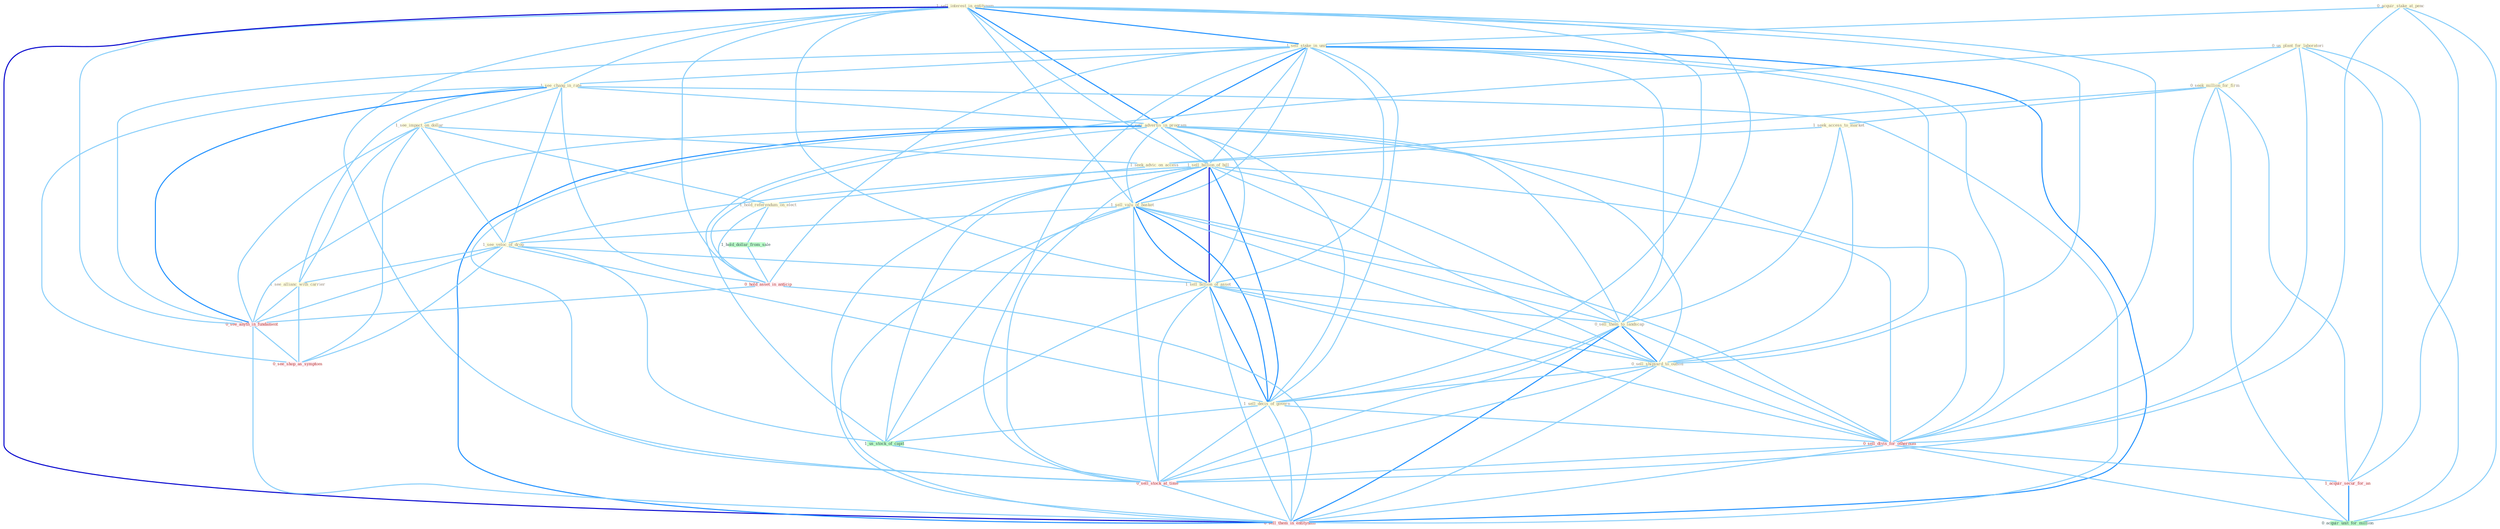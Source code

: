 Graph G{ 
    node
    [shape=polygon,style=filled,width=.5,height=.06,color="#BDFCC9",fixedsize=true,fontsize=4,
    fontcolor="#2f4f4f"];
    {node
    [color="#ffffe0", fontcolor="#8b7d6b"] "0_acquir_stake_at_penc " "1_sell_interest_in_entitynam " "1_sell_stake_in_unit " "1_see_chang_in_rate " "1_sell_advertis_in_program " "1_see_impact_on_dollar " "1_sell_billion_of_bill " "1_sell_valu_of_basket " "1_see_veloc_of_drop " "0_us_plant_for_laboratori " "0_seek_million_for_firm " "1_seek_access_to_market " "1_see_allianc_with_carrier " "1_seek_advic_on_access " "1_sell_billion_of_asset " "1_hold_referendum_on_elect " "0_sell_them_to_landscap " "0_sell_shipyard_to_outsid " "1_sell_decis_of_govern "}
{node [color="#fff0f5", fontcolor="#b22222"] "0_sell_divis_for_othernum " "1_acquir_secur_for_an " "0_hold_asset_in_anticip " "0_sell_stock_at_time " "0_see_anyth_in_fundament " "0_see_shop_as_symptom " "0_sell_them_in_entitynam "}
edge [color="#B0E2FF"];

	"0_acquir_stake_at_penc " -- "1_sell_stake_in_unit " [w="1", color="#87cefa" ];
	"0_acquir_stake_at_penc " -- "1_acquir_secur_for_an " [w="1", color="#87cefa" ];
	"0_acquir_stake_at_penc " -- "0_sell_stock_at_time " [w="1", color="#87cefa" ];
	"0_acquir_stake_at_penc " -- "0_acquir_unit_for_million " [w="1", color="#87cefa" ];
	"1_sell_interest_in_entitynam " -- "1_sell_stake_in_unit " [w="2", color="#1e90ff" , len=0.8];
	"1_sell_interest_in_entitynam " -- "1_see_chang_in_rate " [w="1", color="#87cefa" ];
	"1_sell_interest_in_entitynam " -- "1_sell_advertis_in_program " [w="2", color="#1e90ff" , len=0.8];
	"1_sell_interest_in_entitynam " -- "1_sell_billion_of_bill " [w="1", color="#87cefa" ];
	"1_sell_interest_in_entitynam " -- "1_sell_valu_of_basket " [w="1", color="#87cefa" ];
	"1_sell_interest_in_entitynam " -- "1_sell_billion_of_asset " [w="1", color="#87cefa" ];
	"1_sell_interest_in_entitynam " -- "0_sell_them_to_landscap " [w="1", color="#87cefa" ];
	"1_sell_interest_in_entitynam " -- "0_sell_shipyard_to_outsid " [w="1", color="#87cefa" ];
	"1_sell_interest_in_entitynam " -- "1_sell_decis_of_govern " [w="1", color="#87cefa" ];
	"1_sell_interest_in_entitynam " -- "0_sell_divis_for_othernum " [w="1", color="#87cefa" ];
	"1_sell_interest_in_entitynam " -- "0_hold_asset_in_anticip " [w="1", color="#87cefa" ];
	"1_sell_interest_in_entitynam " -- "0_sell_stock_at_time " [w="1", color="#87cefa" ];
	"1_sell_interest_in_entitynam " -- "0_see_anyth_in_fundament " [w="1", color="#87cefa" ];
	"1_sell_interest_in_entitynam " -- "0_sell_them_in_entitynam " [w="3", color="#0000cd" , len=0.6];
	"1_sell_stake_in_unit " -- "1_see_chang_in_rate " [w="1", color="#87cefa" ];
	"1_sell_stake_in_unit " -- "1_sell_advertis_in_program " [w="2", color="#1e90ff" , len=0.8];
	"1_sell_stake_in_unit " -- "1_sell_billion_of_bill " [w="1", color="#87cefa" ];
	"1_sell_stake_in_unit " -- "1_sell_valu_of_basket " [w="1", color="#87cefa" ];
	"1_sell_stake_in_unit " -- "1_sell_billion_of_asset " [w="1", color="#87cefa" ];
	"1_sell_stake_in_unit " -- "0_sell_them_to_landscap " [w="1", color="#87cefa" ];
	"1_sell_stake_in_unit " -- "0_sell_shipyard_to_outsid " [w="1", color="#87cefa" ];
	"1_sell_stake_in_unit " -- "1_sell_decis_of_govern " [w="1", color="#87cefa" ];
	"1_sell_stake_in_unit " -- "0_sell_divis_for_othernum " [w="1", color="#87cefa" ];
	"1_sell_stake_in_unit " -- "0_hold_asset_in_anticip " [w="1", color="#87cefa" ];
	"1_sell_stake_in_unit " -- "0_sell_stock_at_time " [w="1", color="#87cefa" ];
	"1_sell_stake_in_unit " -- "0_see_anyth_in_fundament " [w="1", color="#87cefa" ];
	"1_sell_stake_in_unit " -- "0_sell_them_in_entitynam " [w="2", color="#1e90ff" , len=0.8];
	"1_see_chang_in_rate " -- "1_sell_advertis_in_program " [w="1", color="#87cefa" ];
	"1_see_chang_in_rate " -- "1_see_impact_on_dollar " [w="1", color="#87cefa" ];
	"1_see_chang_in_rate " -- "1_see_veloc_of_drop " [w="1", color="#87cefa" ];
	"1_see_chang_in_rate " -- "1_see_allianc_with_carrier " [w="1", color="#87cefa" ];
	"1_see_chang_in_rate " -- "0_hold_asset_in_anticip " [w="1", color="#87cefa" ];
	"1_see_chang_in_rate " -- "0_see_anyth_in_fundament " [w="2", color="#1e90ff" , len=0.8];
	"1_see_chang_in_rate " -- "0_see_shop_as_symptom " [w="1", color="#87cefa" ];
	"1_see_chang_in_rate " -- "0_sell_them_in_entitynam " [w="1", color="#87cefa" ];
	"1_sell_advertis_in_program " -- "1_sell_billion_of_bill " [w="1", color="#87cefa" ];
	"1_sell_advertis_in_program " -- "1_sell_valu_of_basket " [w="1", color="#87cefa" ];
	"1_sell_advertis_in_program " -- "1_sell_billion_of_asset " [w="1", color="#87cefa" ];
	"1_sell_advertis_in_program " -- "0_sell_them_to_landscap " [w="1", color="#87cefa" ];
	"1_sell_advertis_in_program " -- "0_sell_shipyard_to_outsid " [w="1", color="#87cefa" ];
	"1_sell_advertis_in_program " -- "1_sell_decis_of_govern " [w="1", color="#87cefa" ];
	"1_sell_advertis_in_program " -- "0_sell_divis_for_othernum " [w="1", color="#87cefa" ];
	"1_sell_advertis_in_program " -- "0_hold_asset_in_anticip " [w="1", color="#87cefa" ];
	"1_sell_advertis_in_program " -- "0_sell_stock_at_time " [w="1", color="#87cefa" ];
	"1_sell_advertis_in_program " -- "0_see_anyth_in_fundament " [w="1", color="#87cefa" ];
	"1_sell_advertis_in_program " -- "0_sell_them_in_entitynam " [w="2", color="#1e90ff" , len=0.8];
	"1_see_impact_on_dollar " -- "1_see_veloc_of_drop " [w="1", color="#87cefa" ];
	"1_see_impact_on_dollar " -- "1_see_allianc_with_carrier " [w="1", color="#87cefa" ];
	"1_see_impact_on_dollar " -- "1_seek_advic_on_access " [w="1", color="#87cefa" ];
	"1_see_impact_on_dollar " -- "1_hold_referendum_on_elect " [w="1", color="#87cefa" ];
	"1_see_impact_on_dollar " -- "0_see_anyth_in_fundament " [w="1", color="#87cefa" ];
	"1_see_impact_on_dollar " -- "0_see_shop_as_symptom " [w="1", color="#87cefa" ];
	"1_sell_billion_of_bill " -- "1_sell_valu_of_basket " [w="2", color="#1e90ff" , len=0.8];
	"1_sell_billion_of_bill " -- "1_see_veloc_of_drop " [w="1", color="#87cefa" ];
	"1_sell_billion_of_bill " -- "1_sell_billion_of_asset " [w="3", color="#0000cd" , len=0.6];
	"1_sell_billion_of_bill " -- "0_sell_them_to_landscap " [w="1", color="#87cefa" ];
	"1_sell_billion_of_bill " -- "0_sell_shipyard_to_outsid " [w="1", color="#87cefa" ];
	"1_sell_billion_of_bill " -- "1_sell_decis_of_govern " [w="2", color="#1e90ff" , len=0.8];
	"1_sell_billion_of_bill " -- "0_sell_divis_for_othernum " [w="1", color="#87cefa" ];
	"1_sell_billion_of_bill " -- "1_us_stock_of_capit " [w="1", color="#87cefa" ];
	"1_sell_billion_of_bill " -- "0_sell_stock_at_time " [w="1", color="#87cefa" ];
	"1_sell_billion_of_bill " -- "0_sell_them_in_entitynam " [w="1", color="#87cefa" ];
	"1_sell_valu_of_basket " -- "1_see_veloc_of_drop " [w="1", color="#87cefa" ];
	"1_sell_valu_of_basket " -- "1_sell_billion_of_asset " [w="2", color="#1e90ff" , len=0.8];
	"1_sell_valu_of_basket " -- "0_sell_them_to_landscap " [w="1", color="#87cefa" ];
	"1_sell_valu_of_basket " -- "0_sell_shipyard_to_outsid " [w="1", color="#87cefa" ];
	"1_sell_valu_of_basket " -- "1_sell_decis_of_govern " [w="2", color="#1e90ff" , len=0.8];
	"1_sell_valu_of_basket " -- "0_sell_divis_for_othernum " [w="1", color="#87cefa" ];
	"1_sell_valu_of_basket " -- "1_us_stock_of_capit " [w="1", color="#87cefa" ];
	"1_sell_valu_of_basket " -- "0_sell_stock_at_time " [w="1", color="#87cefa" ];
	"1_sell_valu_of_basket " -- "0_sell_them_in_entitynam " [w="1", color="#87cefa" ];
	"1_see_veloc_of_drop " -- "1_see_allianc_with_carrier " [w="1", color="#87cefa" ];
	"1_see_veloc_of_drop " -- "1_sell_billion_of_asset " [w="1", color="#87cefa" ];
	"1_see_veloc_of_drop " -- "1_sell_decis_of_govern " [w="1", color="#87cefa" ];
	"1_see_veloc_of_drop " -- "1_us_stock_of_capit " [w="1", color="#87cefa" ];
	"1_see_veloc_of_drop " -- "0_see_anyth_in_fundament " [w="1", color="#87cefa" ];
	"1_see_veloc_of_drop " -- "0_see_shop_as_symptom " [w="1", color="#87cefa" ];
	"0_us_plant_for_laboratori " -- "0_seek_million_for_firm " [w="1", color="#87cefa" ];
	"0_us_plant_for_laboratori " -- "0_sell_divis_for_othernum " [w="1", color="#87cefa" ];
	"0_us_plant_for_laboratori " -- "1_acquir_secur_for_an " [w="1", color="#87cefa" ];
	"0_us_plant_for_laboratori " -- "1_us_stock_of_capit " [w="1", color="#87cefa" ];
	"0_us_plant_for_laboratori " -- "0_acquir_unit_for_million " [w="1", color="#87cefa" ];
	"0_seek_million_for_firm " -- "1_seek_access_to_market " [w="1", color="#87cefa" ];
	"0_seek_million_for_firm " -- "1_seek_advic_on_access " [w="1", color="#87cefa" ];
	"0_seek_million_for_firm " -- "0_sell_divis_for_othernum " [w="1", color="#87cefa" ];
	"0_seek_million_for_firm " -- "1_acquir_secur_for_an " [w="1", color="#87cefa" ];
	"0_seek_million_for_firm " -- "0_acquir_unit_for_million " [w="1", color="#87cefa" ];
	"1_seek_access_to_market " -- "1_seek_advic_on_access " [w="1", color="#87cefa" ];
	"1_seek_access_to_market " -- "0_sell_them_to_landscap " [w="1", color="#87cefa" ];
	"1_seek_access_to_market " -- "0_sell_shipyard_to_outsid " [w="1", color="#87cefa" ];
	"1_see_allianc_with_carrier " -- "0_see_anyth_in_fundament " [w="1", color="#87cefa" ];
	"1_see_allianc_with_carrier " -- "0_see_shop_as_symptom " [w="1", color="#87cefa" ];
	"1_seek_advic_on_access " -- "1_hold_referendum_on_elect " [w="1", color="#87cefa" ];
	"1_sell_billion_of_asset " -- "0_sell_them_to_landscap " [w="1", color="#87cefa" ];
	"1_sell_billion_of_asset " -- "0_sell_shipyard_to_outsid " [w="1", color="#87cefa" ];
	"1_sell_billion_of_asset " -- "1_sell_decis_of_govern " [w="2", color="#1e90ff" , len=0.8];
	"1_sell_billion_of_asset " -- "0_sell_divis_for_othernum " [w="1", color="#87cefa" ];
	"1_sell_billion_of_asset " -- "1_us_stock_of_capit " [w="1", color="#87cefa" ];
	"1_sell_billion_of_asset " -- "0_sell_stock_at_time " [w="1", color="#87cefa" ];
	"1_sell_billion_of_asset " -- "0_sell_them_in_entitynam " [w="1", color="#87cefa" ];
	"1_hold_referendum_on_elect " -- "1_hold_dollar_from_sale " [w="1", color="#87cefa" ];
	"1_hold_referendum_on_elect " -- "0_hold_asset_in_anticip " [w="1", color="#87cefa" ];
	"0_sell_them_to_landscap " -- "0_sell_shipyard_to_outsid " [w="2", color="#1e90ff" , len=0.8];
	"0_sell_them_to_landscap " -- "1_sell_decis_of_govern " [w="1", color="#87cefa" ];
	"0_sell_them_to_landscap " -- "0_sell_divis_for_othernum " [w="1", color="#87cefa" ];
	"0_sell_them_to_landscap " -- "0_sell_stock_at_time " [w="1", color="#87cefa" ];
	"0_sell_them_to_landscap " -- "0_sell_them_in_entitynam " [w="2", color="#1e90ff" , len=0.8];
	"0_sell_shipyard_to_outsid " -- "1_sell_decis_of_govern " [w="1", color="#87cefa" ];
	"0_sell_shipyard_to_outsid " -- "0_sell_divis_for_othernum " [w="1", color="#87cefa" ];
	"0_sell_shipyard_to_outsid " -- "0_sell_stock_at_time " [w="1", color="#87cefa" ];
	"0_sell_shipyard_to_outsid " -- "0_sell_them_in_entitynam " [w="1", color="#87cefa" ];
	"1_sell_decis_of_govern " -- "0_sell_divis_for_othernum " [w="1", color="#87cefa" ];
	"1_sell_decis_of_govern " -- "1_us_stock_of_capit " [w="1", color="#87cefa" ];
	"1_sell_decis_of_govern " -- "0_sell_stock_at_time " [w="1", color="#87cefa" ];
	"1_sell_decis_of_govern " -- "0_sell_them_in_entitynam " [w="1", color="#87cefa" ];
	"0_sell_divis_for_othernum " -- "1_acquir_secur_for_an " [w="1", color="#87cefa" ];
	"0_sell_divis_for_othernum " -- "0_sell_stock_at_time " [w="1", color="#87cefa" ];
	"0_sell_divis_for_othernum " -- "0_acquir_unit_for_million " [w="1", color="#87cefa" ];
	"0_sell_divis_for_othernum " -- "0_sell_them_in_entitynam " [w="1", color="#87cefa" ];
	"1_acquir_secur_for_an " -- "0_acquir_unit_for_million " [w="2", color="#1e90ff" , len=0.8];
	"1_us_stock_of_capit " -- "0_sell_stock_at_time " [w="1", color="#87cefa" ];
	"1_hold_dollar_from_sale " -- "0_hold_asset_in_anticip " [w="1", color="#87cefa" ];
	"0_hold_asset_in_anticip " -- "0_see_anyth_in_fundament " [w="1", color="#87cefa" ];
	"0_hold_asset_in_anticip " -- "0_sell_them_in_entitynam " [w="1", color="#87cefa" ];
	"0_sell_stock_at_time " -- "0_sell_them_in_entitynam " [w="1", color="#87cefa" ];
	"0_see_anyth_in_fundament " -- "0_see_shop_as_symptom " [w="1", color="#87cefa" ];
	"0_see_anyth_in_fundament " -- "0_sell_them_in_entitynam " [w="1", color="#87cefa" ];
}